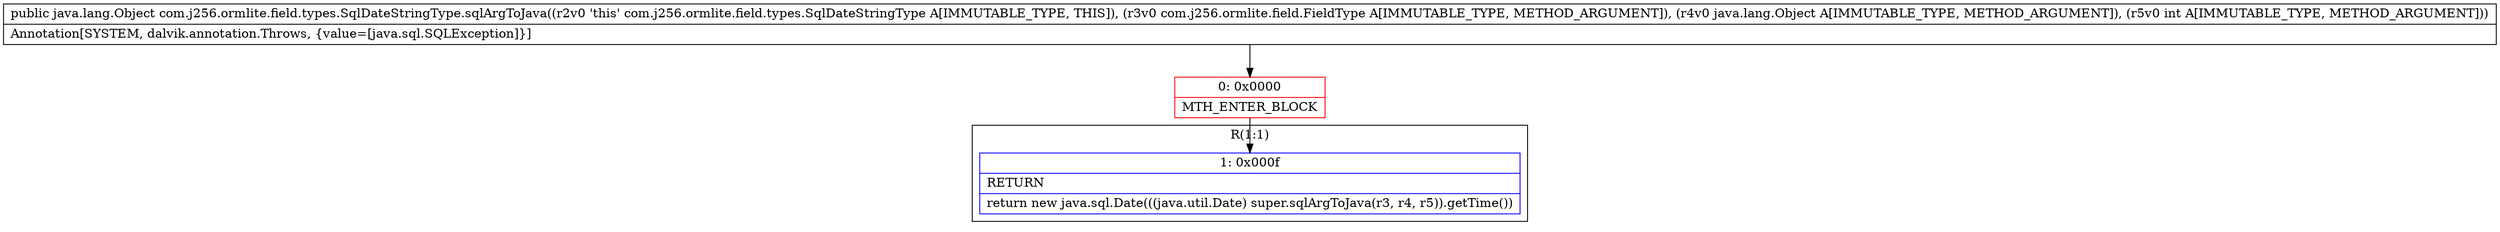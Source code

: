 digraph "CFG forcom.j256.ormlite.field.types.SqlDateStringType.sqlArgToJava(Lcom\/j256\/ormlite\/field\/FieldType;Ljava\/lang\/Object;I)Ljava\/lang\/Object;" {
subgraph cluster_Region_617968304 {
label = "R(1:1)";
node [shape=record,color=blue];
Node_1 [shape=record,label="{1\:\ 0x000f|RETURN\l|return new java.sql.Date(((java.util.Date) super.sqlArgToJava(r3, r4, r5)).getTime())\l}"];
}
Node_0 [shape=record,color=red,label="{0\:\ 0x0000|MTH_ENTER_BLOCK\l}"];
MethodNode[shape=record,label="{public java.lang.Object com.j256.ormlite.field.types.SqlDateStringType.sqlArgToJava((r2v0 'this' com.j256.ormlite.field.types.SqlDateStringType A[IMMUTABLE_TYPE, THIS]), (r3v0 com.j256.ormlite.field.FieldType A[IMMUTABLE_TYPE, METHOD_ARGUMENT]), (r4v0 java.lang.Object A[IMMUTABLE_TYPE, METHOD_ARGUMENT]), (r5v0 int A[IMMUTABLE_TYPE, METHOD_ARGUMENT]))  | Annotation[SYSTEM, dalvik.annotation.Throws, \{value=[java.sql.SQLException]\}]\l}"];
MethodNode -> Node_0;
Node_0 -> Node_1;
}

